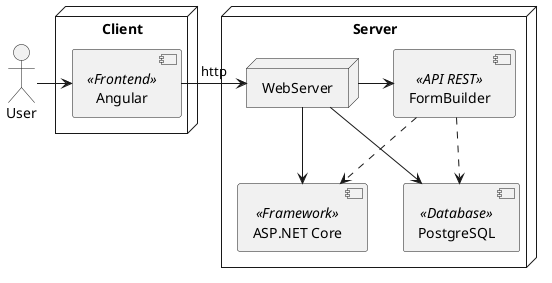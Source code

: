 @startuml deployment

Actor User
node "Client" {
    component Angular <<Frontend>>
}
node "Server" {
    node WebServer
    component FormBuilder <<API REST>>
    component "ASP.NET Core" <<Framework>>
    component "PostgreSQL" <<Database>>
}

User -> Angular
Angular -> WebServer : http
WebServer -right-> FormBuilder 
FormBuilder .down.> "ASP.NET Core" 
FormBuilder ..> "PostgreSQL"
WebServer -down-> "PostgreSQL" 
WebServer -down-> "ASP.NET Core"
@enduml